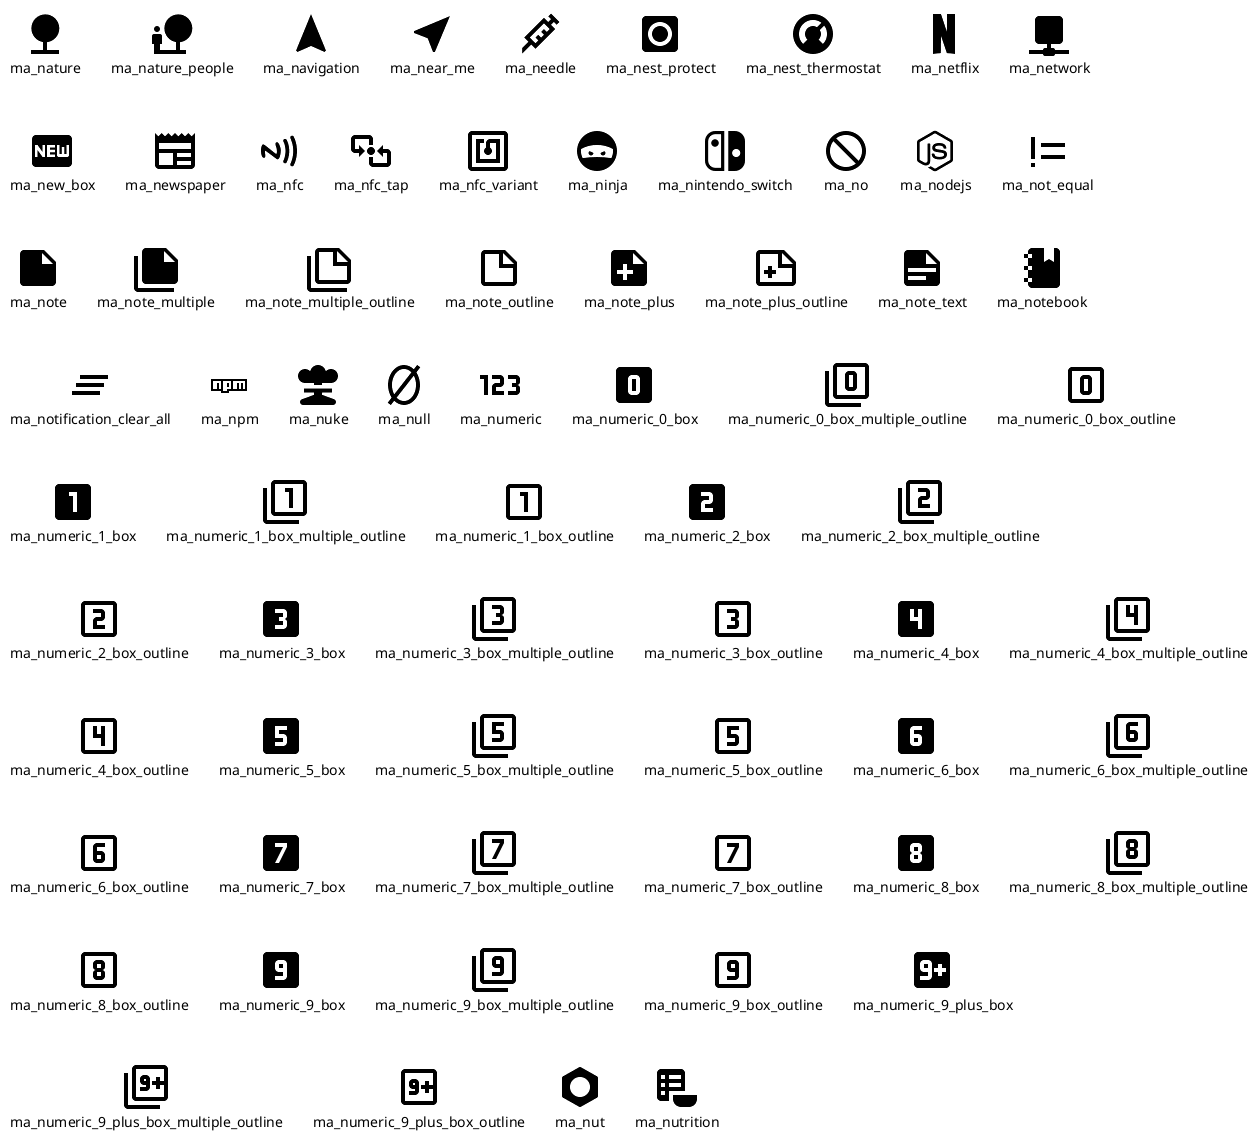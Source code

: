 @startuml
!include <material/nature>
!include <material/nature_people>
!include <material/navigation>
!include <material/near_me>
!include <material/needle>
!include <material/nest_protect>
!include <material/nest_thermostat>
!include <material/netflix>
!include <material/network>
!include <material/new_box>
!include <material/newspaper>
!include <material/nfc>
!include <material/nfc_tap>
!include <material/nfc_variant>
!include <material/ninja>
!include <material/nintendo_switch>
!include <material/no>
!include <material/nodejs>
!include <material/note>
!include <material/notebook>
!include <material/note_multiple>
!include <material/note_multiple_outline>
!include <material/note_outline>
!include <material/note_plus>
!include <material/note_plus_outline>
!include <material/not_equal>
!include <material/note_text>
!include <material/notification_clear_all>
!include <material/npm>
!include <material/nuke>
!include <material/null>
!include <material/numeric>
!include <material/numeric_0_box>
!include <material/numeric_0_box_multiple_outline>
!include <material/numeric_0_box_outline>
!include <material/numeric_1_box>
!include <material/numeric_1_box_multiple_outline>
!include <material/numeric_1_box_outline>
!include <material/numeric_2_box>
!include <material/numeric_2_box_multiple_outline>
!include <material/numeric_2_box_outline>
!include <material/numeric_3_box>
!include <material/numeric_3_box_multiple_outline>
!include <material/numeric_3_box_outline>
!include <material/numeric_4_box>
!include <material/numeric_4_box_multiple_outline>
!include <material/numeric_4_box_outline>
!include <material/numeric_5_box>
!include <material/numeric_5_box_multiple_outline>
!include <material/numeric_5_box_outline>
!include <material/numeric_6_box>
!include <material/numeric_6_box_multiple_outline>
!include <material/numeric_6_box_outline>
!include <material/numeric_7_box>
!include <material/numeric_7_box_multiple_outline>
!include <material/numeric_7_box_outline>
!include <material/numeric_8_box>
!include <material/numeric_8_box_multiple_outline>
!include <material/numeric_8_box_outline>
!include <material/numeric_9_box>
!include <material/numeric_9_box_multiple_outline>
!include <material/numeric_9_box_outline>
!include <material/numeric_9_plus_box>
!include <material/numeric_9_plus_box_multiple_outline>
!include <material/numeric_9_plus_box_outline>
!include <material/nut>
!include <material/nutrition>

listsprites
@enduml